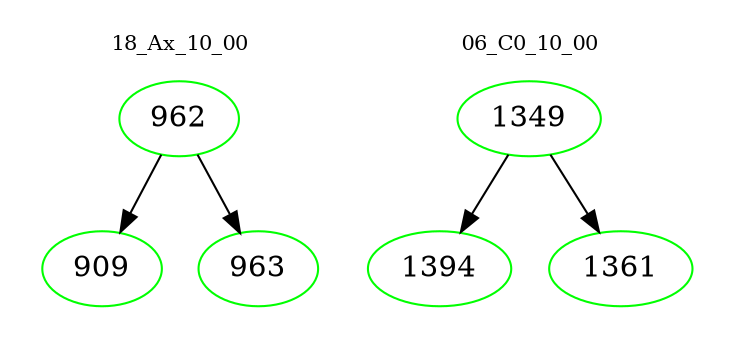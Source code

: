 digraph{
subgraph cluster_0 {
color = white
label = "18_Ax_10_00";
fontsize=10;
T0_962 [label="962", color="green"]
T0_962 -> T0_909 [color="black"]
T0_909 [label="909", color="green"]
T0_962 -> T0_963 [color="black"]
T0_963 [label="963", color="green"]
}
subgraph cluster_1 {
color = white
label = "06_C0_10_00";
fontsize=10;
T1_1349 [label="1349", color="green"]
T1_1349 -> T1_1394 [color="black"]
T1_1394 [label="1394", color="green"]
T1_1349 -> T1_1361 [color="black"]
T1_1361 [label="1361", color="green"]
}
}

